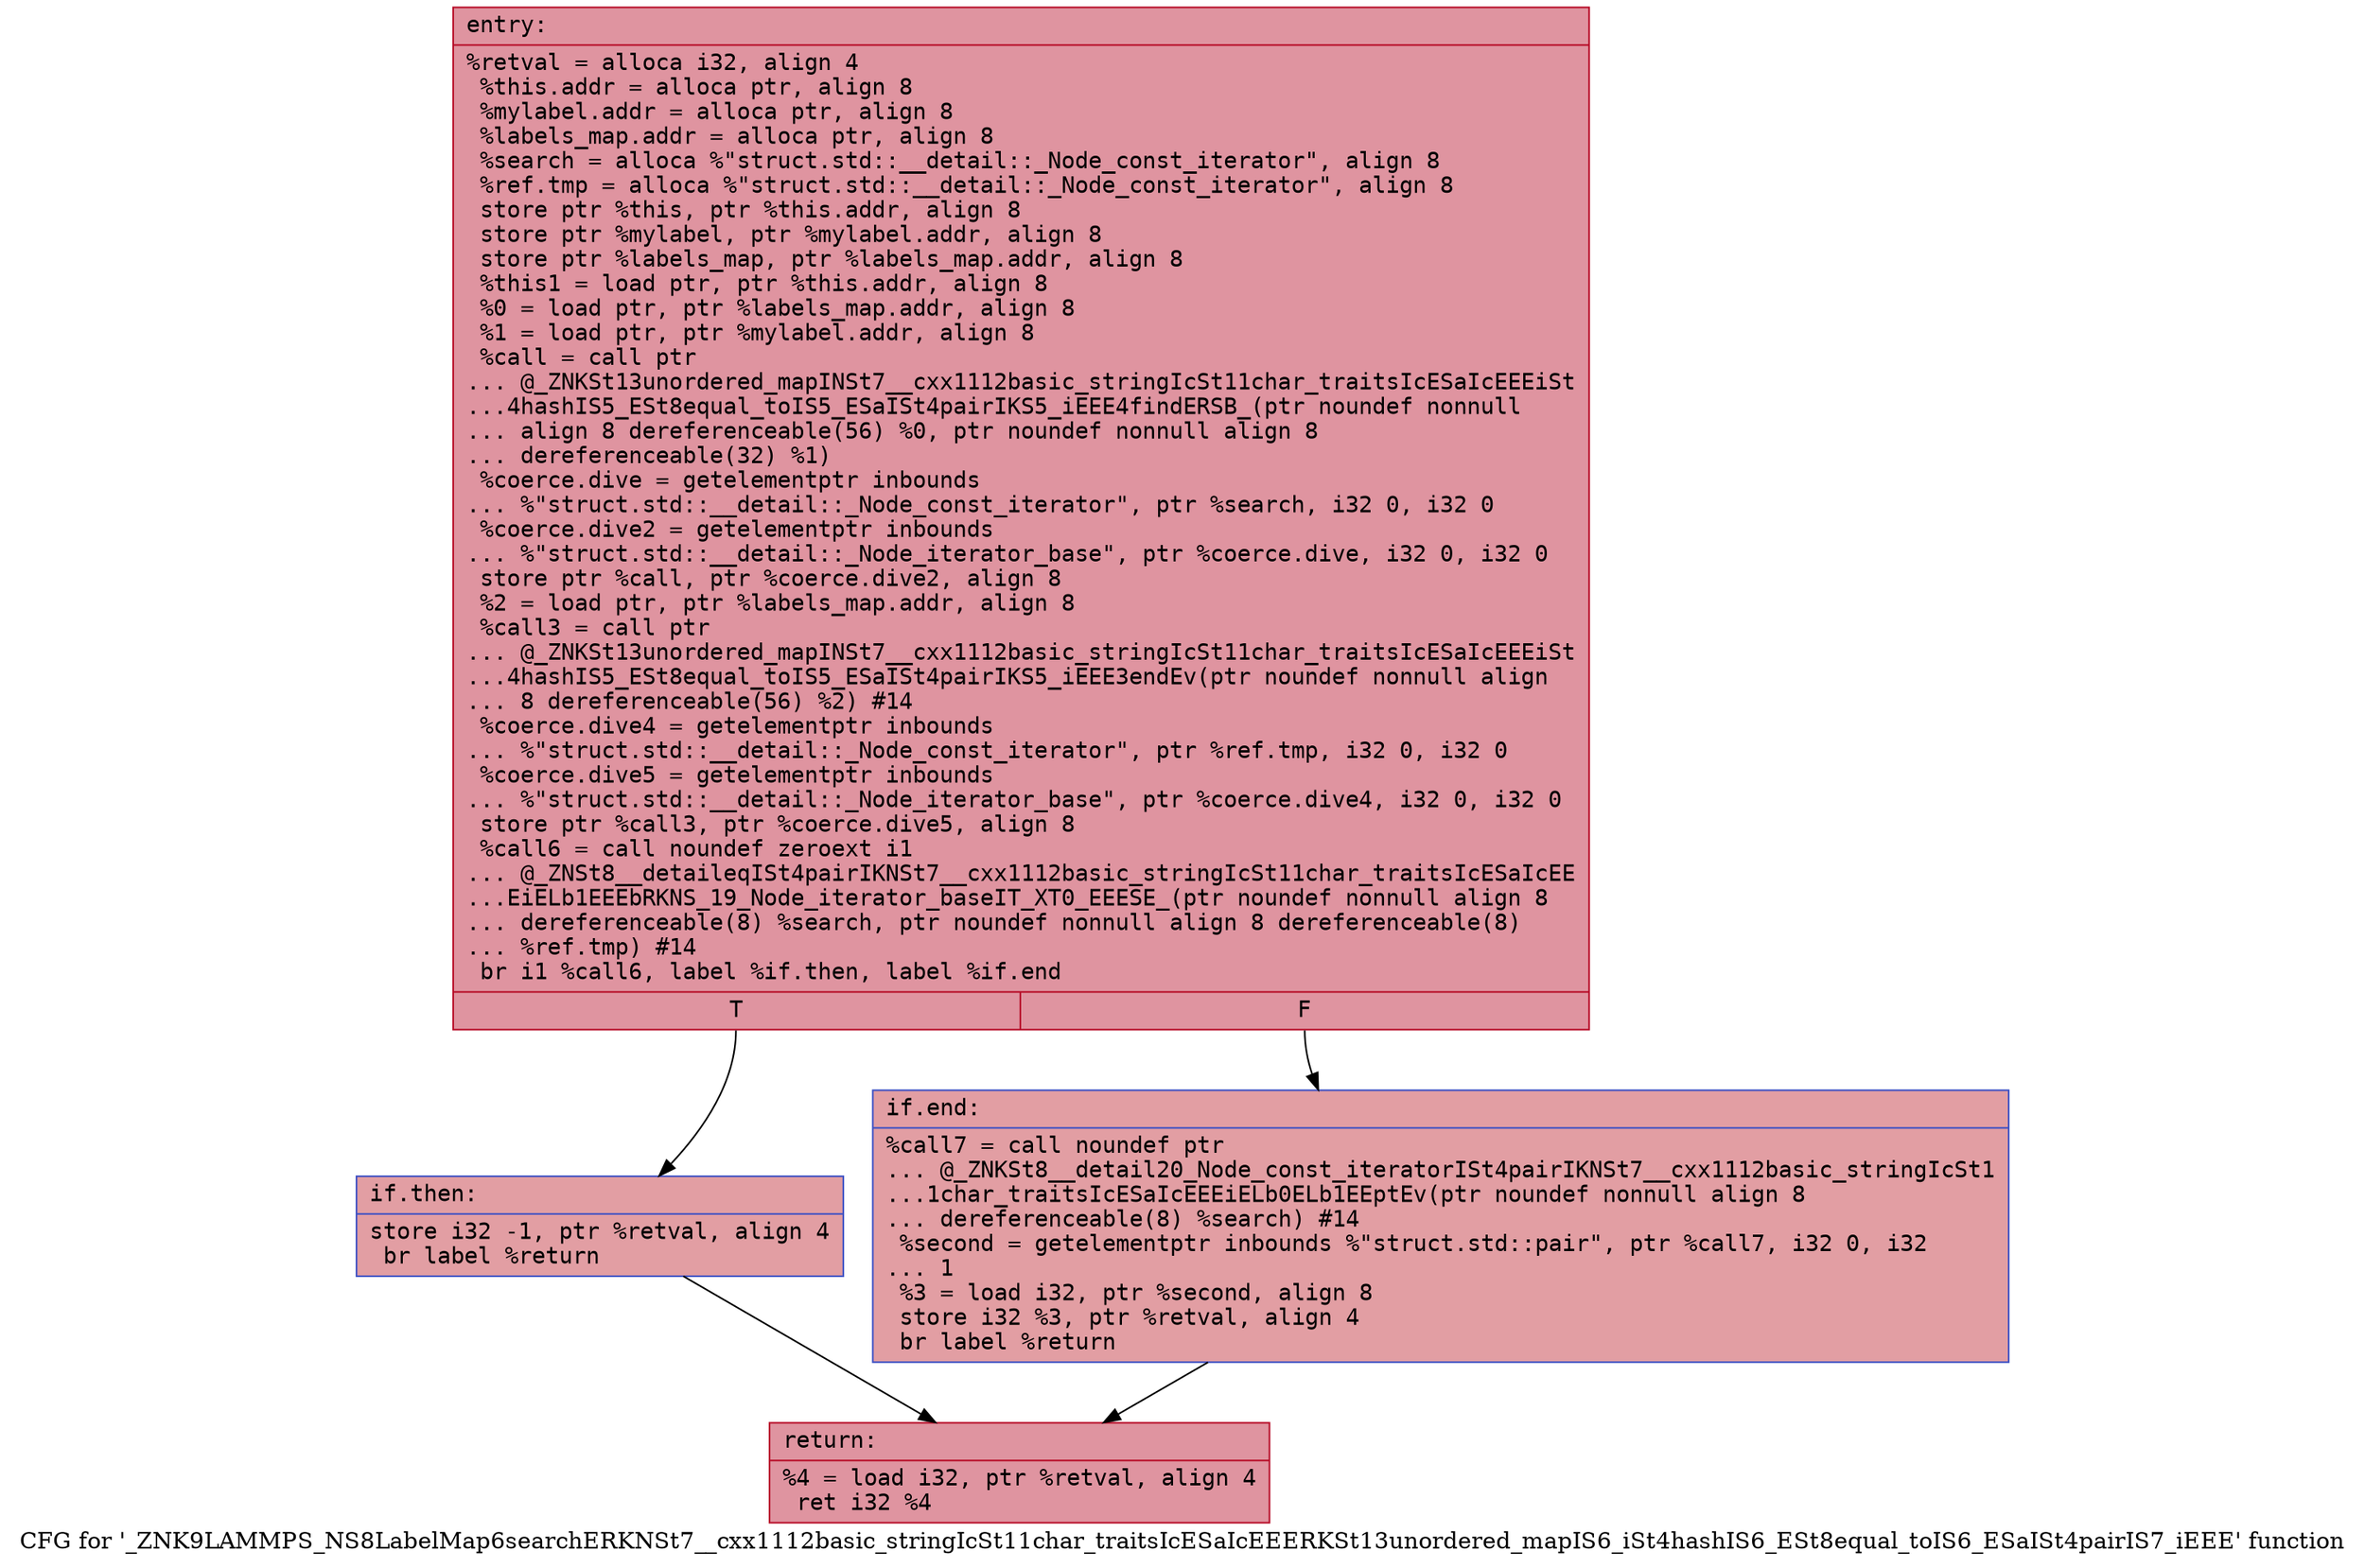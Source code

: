 digraph "CFG for '_ZNK9LAMMPS_NS8LabelMap6searchERKNSt7__cxx1112basic_stringIcSt11char_traitsIcESaIcEEERKSt13unordered_mapIS6_iSt4hashIS6_ESt8equal_toIS6_ESaISt4pairIS7_iEEE' function" {
	label="CFG for '_ZNK9LAMMPS_NS8LabelMap6searchERKNSt7__cxx1112basic_stringIcSt11char_traitsIcESaIcEEERKSt13unordered_mapIS6_iSt4hashIS6_ESt8equal_toIS6_ESaISt4pairIS7_iEEE' function";

	Node0x55bfca0aca40 [shape=record,color="#b70d28ff", style=filled, fillcolor="#b70d2870" fontname="Courier",label="{entry:\l|  %retval = alloca i32, align 4\l  %this.addr = alloca ptr, align 8\l  %mylabel.addr = alloca ptr, align 8\l  %labels_map.addr = alloca ptr, align 8\l  %search = alloca %\"struct.std::__detail::_Node_const_iterator\", align 8\l  %ref.tmp = alloca %\"struct.std::__detail::_Node_const_iterator\", align 8\l  store ptr %this, ptr %this.addr, align 8\l  store ptr %mylabel, ptr %mylabel.addr, align 8\l  store ptr %labels_map, ptr %labels_map.addr, align 8\l  %this1 = load ptr, ptr %this.addr, align 8\l  %0 = load ptr, ptr %labels_map.addr, align 8\l  %1 = load ptr, ptr %mylabel.addr, align 8\l  %call = call ptr\l... @_ZNKSt13unordered_mapINSt7__cxx1112basic_stringIcSt11char_traitsIcESaIcEEEiSt\l...4hashIS5_ESt8equal_toIS5_ESaISt4pairIKS5_iEEE4findERSB_(ptr noundef nonnull\l... align 8 dereferenceable(56) %0, ptr noundef nonnull align 8\l... dereferenceable(32) %1)\l  %coerce.dive = getelementptr inbounds\l... %\"struct.std::__detail::_Node_const_iterator\", ptr %search, i32 0, i32 0\l  %coerce.dive2 = getelementptr inbounds\l... %\"struct.std::__detail::_Node_iterator_base\", ptr %coerce.dive, i32 0, i32 0\l  store ptr %call, ptr %coerce.dive2, align 8\l  %2 = load ptr, ptr %labels_map.addr, align 8\l  %call3 = call ptr\l... @_ZNKSt13unordered_mapINSt7__cxx1112basic_stringIcSt11char_traitsIcESaIcEEEiSt\l...4hashIS5_ESt8equal_toIS5_ESaISt4pairIKS5_iEEE3endEv(ptr noundef nonnull align\l... 8 dereferenceable(56) %2) #14\l  %coerce.dive4 = getelementptr inbounds\l... %\"struct.std::__detail::_Node_const_iterator\", ptr %ref.tmp, i32 0, i32 0\l  %coerce.dive5 = getelementptr inbounds\l... %\"struct.std::__detail::_Node_iterator_base\", ptr %coerce.dive4, i32 0, i32 0\l  store ptr %call3, ptr %coerce.dive5, align 8\l  %call6 = call noundef zeroext i1\l... @_ZNSt8__detaileqISt4pairIKNSt7__cxx1112basic_stringIcSt11char_traitsIcESaIcEE\l...EiELb1EEEbRKNS_19_Node_iterator_baseIT_XT0_EEESE_(ptr noundef nonnull align 8\l... dereferenceable(8) %search, ptr noundef nonnull align 8 dereferenceable(8)\l... %ref.tmp) #14\l  br i1 %call6, label %if.then, label %if.end\l|{<s0>T|<s1>F}}"];
	Node0x55bfca0aca40:s0 -> Node0x55bfca0ae000[tooltip="entry -> if.then\nProbability 50.00%" ];
	Node0x55bfca0aca40:s1 -> Node0x55bfca0ae050[tooltip="entry -> if.end\nProbability 50.00%" ];
	Node0x55bfca0ae000 [shape=record,color="#3d50c3ff", style=filled, fillcolor="#be242e70" fontname="Courier",label="{if.then:\l|  store i32 -1, ptr %retval, align 4\l  br label %return\l}"];
	Node0x55bfca0ae000 -> Node0x55bfca0ae160[tooltip="if.then -> return\nProbability 100.00%" ];
	Node0x55bfca0ae050 [shape=record,color="#3d50c3ff", style=filled, fillcolor="#be242e70" fontname="Courier",label="{if.end:\l|  %call7 = call noundef ptr\l... @_ZNKSt8__detail20_Node_const_iteratorISt4pairIKNSt7__cxx1112basic_stringIcSt1\l...1char_traitsIcESaIcEEEiELb0ELb1EEptEv(ptr noundef nonnull align 8\l... dereferenceable(8) %search) #14\l  %second = getelementptr inbounds %\"struct.std::pair\", ptr %call7, i32 0, i32\l... 1\l  %3 = load i32, ptr %second, align 8\l  store i32 %3, ptr %retval, align 4\l  br label %return\l}"];
	Node0x55bfca0ae050 -> Node0x55bfca0ae160[tooltip="if.end -> return\nProbability 100.00%" ];
	Node0x55bfca0ae160 [shape=record,color="#b70d28ff", style=filled, fillcolor="#b70d2870" fontname="Courier",label="{return:\l|  %4 = load i32, ptr %retval, align 4\l  ret i32 %4\l}"];
}
